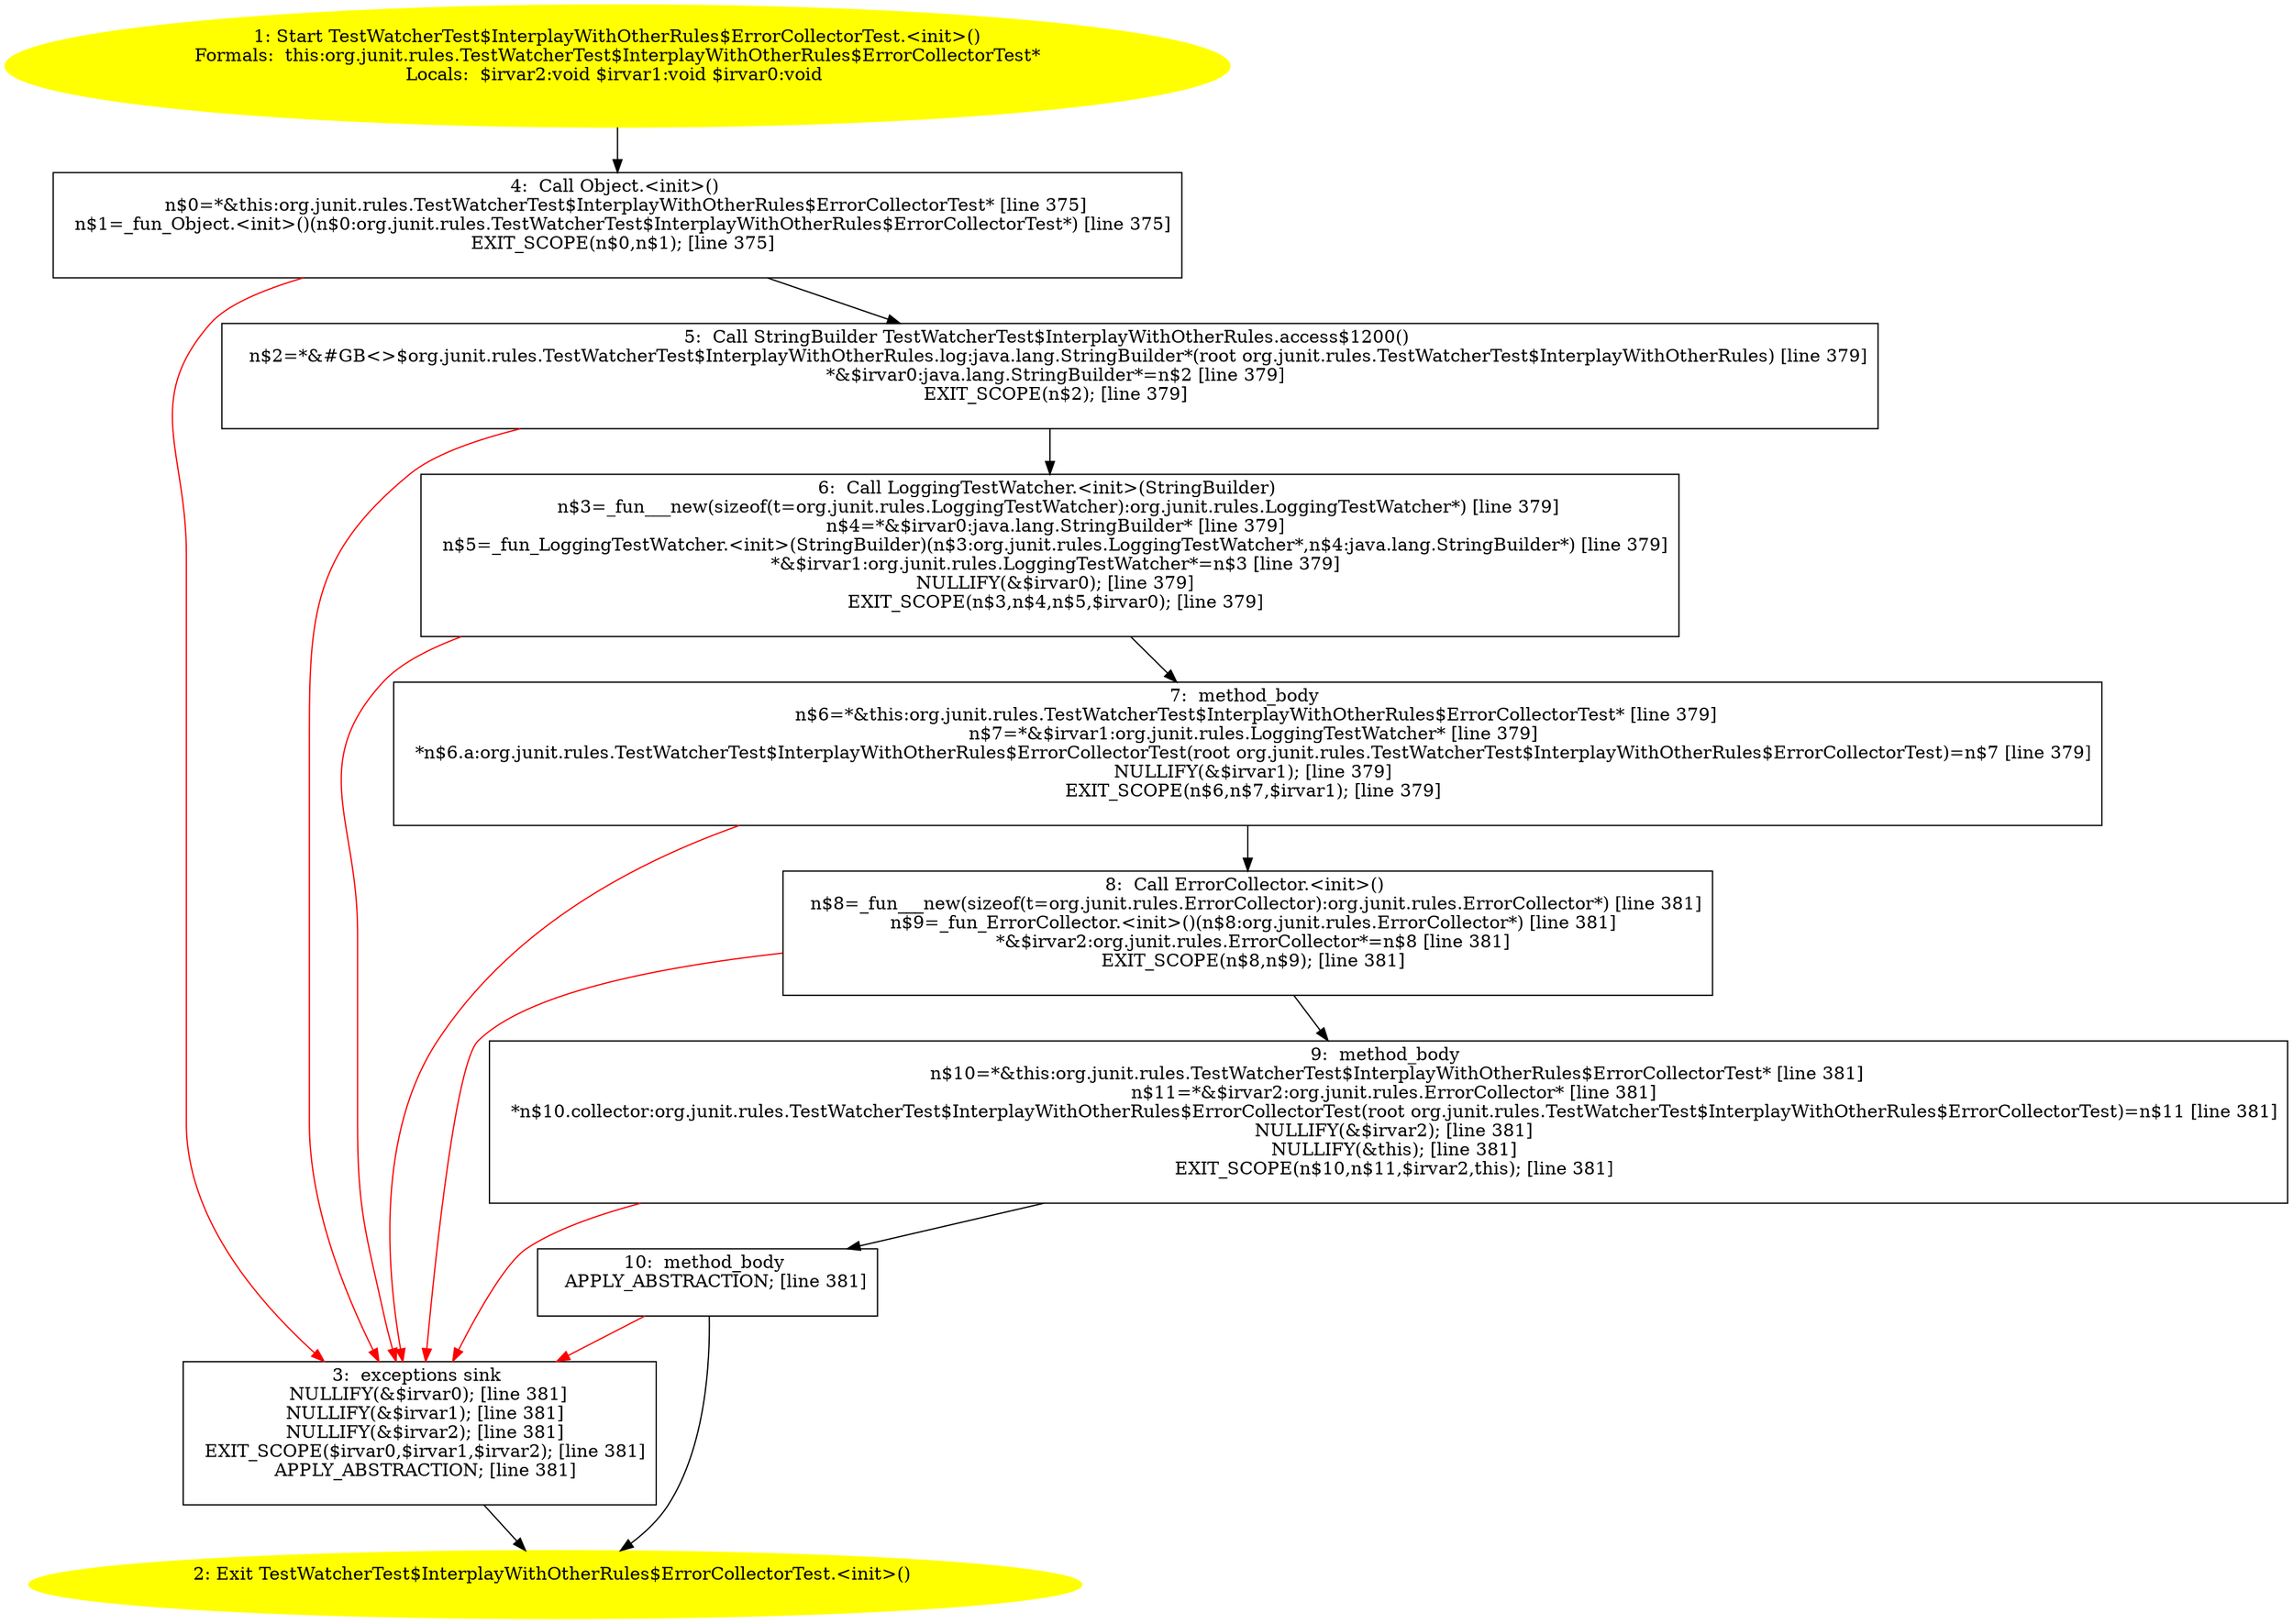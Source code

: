 /* @generated */
digraph cfg {
"org.junit.rules.TestWatcherTest$InterplayWithOtherRules$ErrorCollectorTest.<init>().8ce94c281c6c7e661872f15f5bcd3b03_1" [label="1: Start TestWatcherTest$InterplayWithOtherRules$ErrorCollectorTest.<init>()\nFormals:  this:org.junit.rules.TestWatcherTest$InterplayWithOtherRules$ErrorCollectorTest*\nLocals:  $irvar2:void $irvar1:void $irvar0:void \n  " color=yellow style=filled]
	

	 "org.junit.rules.TestWatcherTest$InterplayWithOtherRules$ErrorCollectorTest.<init>().8ce94c281c6c7e661872f15f5bcd3b03_1" -> "org.junit.rules.TestWatcherTest$InterplayWithOtherRules$ErrorCollectorTest.<init>().8ce94c281c6c7e661872f15f5bcd3b03_4" ;
"org.junit.rules.TestWatcherTest$InterplayWithOtherRules$ErrorCollectorTest.<init>().8ce94c281c6c7e661872f15f5bcd3b03_2" [label="2: Exit TestWatcherTest$InterplayWithOtherRules$ErrorCollectorTest.<init>() \n  " color=yellow style=filled]
	

"org.junit.rules.TestWatcherTest$InterplayWithOtherRules$ErrorCollectorTest.<init>().8ce94c281c6c7e661872f15f5bcd3b03_3" [label="3:  exceptions sink \n   NULLIFY(&$irvar0); [line 381]\n  NULLIFY(&$irvar1); [line 381]\n  NULLIFY(&$irvar2); [line 381]\n  EXIT_SCOPE($irvar0,$irvar1,$irvar2); [line 381]\n  APPLY_ABSTRACTION; [line 381]\n " shape="box"]
	

	 "org.junit.rules.TestWatcherTest$InterplayWithOtherRules$ErrorCollectorTest.<init>().8ce94c281c6c7e661872f15f5bcd3b03_3" -> "org.junit.rules.TestWatcherTest$InterplayWithOtherRules$ErrorCollectorTest.<init>().8ce94c281c6c7e661872f15f5bcd3b03_2" ;
"org.junit.rules.TestWatcherTest$InterplayWithOtherRules$ErrorCollectorTest.<init>().8ce94c281c6c7e661872f15f5bcd3b03_4" [label="4:  Call Object.<init>() \n   n$0=*&this:org.junit.rules.TestWatcherTest$InterplayWithOtherRules$ErrorCollectorTest* [line 375]\n  n$1=_fun_Object.<init>()(n$0:org.junit.rules.TestWatcherTest$InterplayWithOtherRules$ErrorCollectorTest*) [line 375]\n  EXIT_SCOPE(n$0,n$1); [line 375]\n " shape="box"]
	

	 "org.junit.rules.TestWatcherTest$InterplayWithOtherRules$ErrorCollectorTest.<init>().8ce94c281c6c7e661872f15f5bcd3b03_4" -> "org.junit.rules.TestWatcherTest$InterplayWithOtherRules$ErrorCollectorTest.<init>().8ce94c281c6c7e661872f15f5bcd3b03_5" ;
	 "org.junit.rules.TestWatcherTest$InterplayWithOtherRules$ErrorCollectorTest.<init>().8ce94c281c6c7e661872f15f5bcd3b03_4" -> "org.junit.rules.TestWatcherTest$InterplayWithOtherRules$ErrorCollectorTest.<init>().8ce94c281c6c7e661872f15f5bcd3b03_3" [color="red" ];
"org.junit.rules.TestWatcherTest$InterplayWithOtherRules$ErrorCollectorTest.<init>().8ce94c281c6c7e661872f15f5bcd3b03_5" [label="5:  Call StringBuilder TestWatcherTest$InterplayWithOtherRules.access$1200() \n   n$2=*&#GB<>$org.junit.rules.TestWatcherTest$InterplayWithOtherRules.log:java.lang.StringBuilder*(root org.junit.rules.TestWatcherTest$InterplayWithOtherRules) [line 379]\n  *&$irvar0:java.lang.StringBuilder*=n$2 [line 379]\n  EXIT_SCOPE(n$2); [line 379]\n " shape="box"]
	

	 "org.junit.rules.TestWatcherTest$InterplayWithOtherRules$ErrorCollectorTest.<init>().8ce94c281c6c7e661872f15f5bcd3b03_5" -> "org.junit.rules.TestWatcherTest$InterplayWithOtherRules$ErrorCollectorTest.<init>().8ce94c281c6c7e661872f15f5bcd3b03_6" ;
	 "org.junit.rules.TestWatcherTest$InterplayWithOtherRules$ErrorCollectorTest.<init>().8ce94c281c6c7e661872f15f5bcd3b03_5" -> "org.junit.rules.TestWatcherTest$InterplayWithOtherRules$ErrorCollectorTest.<init>().8ce94c281c6c7e661872f15f5bcd3b03_3" [color="red" ];
"org.junit.rules.TestWatcherTest$InterplayWithOtherRules$ErrorCollectorTest.<init>().8ce94c281c6c7e661872f15f5bcd3b03_6" [label="6:  Call LoggingTestWatcher.<init>(StringBuilder) \n   n$3=_fun___new(sizeof(t=org.junit.rules.LoggingTestWatcher):org.junit.rules.LoggingTestWatcher*) [line 379]\n  n$4=*&$irvar0:java.lang.StringBuilder* [line 379]\n  n$5=_fun_LoggingTestWatcher.<init>(StringBuilder)(n$3:org.junit.rules.LoggingTestWatcher*,n$4:java.lang.StringBuilder*) [line 379]\n  *&$irvar1:org.junit.rules.LoggingTestWatcher*=n$3 [line 379]\n  NULLIFY(&$irvar0); [line 379]\n  EXIT_SCOPE(n$3,n$4,n$5,$irvar0); [line 379]\n " shape="box"]
	

	 "org.junit.rules.TestWatcherTest$InterplayWithOtherRules$ErrorCollectorTest.<init>().8ce94c281c6c7e661872f15f5bcd3b03_6" -> "org.junit.rules.TestWatcherTest$InterplayWithOtherRules$ErrorCollectorTest.<init>().8ce94c281c6c7e661872f15f5bcd3b03_7" ;
	 "org.junit.rules.TestWatcherTest$InterplayWithOtherRules$ErrorCollectorTest.<init>().8ce94c281c6c7e661872f15f5bcd3b03_6" -> "org.junit.rules.TestWatcherTest$InterplayWithOtherRules$ErrorCollectorTest.<init>().8ce94c281c6c7e661872f15f5bcd3b03_3" [color="red" ];
"org.junit.rules.TestWatcherTest$InterplayWithOtherRules$ErrorCollectorTest.<init>().8ce94c281c6c7e661872f15f5bcd3b03_7" [label="7:  method_body \n   n$6=*&this:org.junit.rules.TestWatcherTest$InterplayWithOtherRules$ErrorCollectorTest* [line 379]\n  n$7=*&$irvar1:org.junit.rules.LoggingTestWatcher* [line 379]\n  *n$6.a:org.junit.rules.TestWatcherTest$InterplayWithOtherRules$ErrorCollectorTest(root org.junit.rules.TestWatcherTest$InterplayWithOtherRules$ErrorCollectorTest)=n$7 [line 379]\n  NULLIFY(&$irvar1); [line 379]\n  EXIT_SCOPE(n$6,n$7,$irvar1); [line 379]\n " shape="box"]
	

	 "org.junit.rules.TestWatcherTest$InterplayWithOtherRules$ErrorCollectorTest.<init>().8ce94c281c6c7e661872f15f5bcd3b03_7" -> "org.junit.rules.TestWatcherTest$InterplayWithOtherRules$ErrorCollectorTest.<init>().8ce94c281c6c7e661872f15f5bcd3b03_8" ;
	 "org.junit.rules.TestWatcherTest$InterplayWithOtherRules$ErrorCollectorTest.<init>().8ce94c281c6c7e661872f15f5bcd3b03_7" -> "org.junit.rules.TestWatcherTest$InterplayWithOtherRules$ErrorCollectorTest.<init>().8ce94c281c6c7e661872f15f5bcd3b03_3" [color="red" ];
"org.junit.rules.TestWatcherTest$InterplayWithOtherRules$ErrorCollectorTest.<init>().8ce94c281c6c7e661872f15f5bcd3b03_8" [label="8:  Call ErrorCollector.<init>() \n   n$8=_fun___new(sizeof(t=org.junit.rules.ErrorCollector):org.junit.rules.ErrorCollector*) [line 381]\n  n$9=_fun_ErrorCollector.<init>()(n$8:org.junit.rules.ErrorCollector*) [line 381]\n  *&$irvar2:org.junit.rules.ErrorCollector*=n$8 [line 381]\n  EXIT_SCOPE(n$8,n$9); [line 381]\n " shape="box"]
	

	 "org.junit.rules.TestWatcherTest$InterplayWithOtherRules$ErrorCollectorTest.<init>().8ce94c281c6c7e661872f15f5bcd3b03_8" -> "org.junit.rules.TestWatcherTest$InterplayWithOtherRules$ErrorCollectorTest.<init>().8ce94c281c6c7e661872f15f5bcd3b03_9" ;
	 "org.junit.rules.TestWatcherTest$InterplayWithOtherRules$ErrorCollectorTest.<init>().8ce94c281c6c7e661872f15f5bcd3b03_8" -> "org.junit.rules.TestWatcherTest$InterplayWithOtherRules$ErrorCollectorTest.<init>().8ce94c281c6c7e661872f15f5bcd3b03_3" [color="red" ];
"org.junit.rules.TestWatcherTest$InterplayWithOtherRules$ErrorCollectorTest.<init>().8ce94c281c6c7e661872f15f5bcd3b03_9" [label="9:  method_body \n   n$10=*&this:org.junit.rules.TestWatcherTest$InterplayWithOtherRules$ErrorCollectorTest* [line 381]\n  n$11=*&$irvar2:org.junit.rules.ErrorCollector* [line 381]\n  *n$10.collector:org.junit.rules.TestWatcherTest$InterplayWithOtherRules$ErrorCollectorTest(root org.junit.rules.TestWatcherTest$InterplayWithOtherRules$ErrorCollectorTest)=n$11 [line 381]\n  NULLIFY(&$irvar2); [line 381]\n  NULLIFY(&this); [line 381]\n  EXIT_SCOPE(n$10,n$11,$irvar2,this); [line 381]\n " shape="box"]
	

	 "org.junit.rules.TestWatcherTest$InterplayWithOtherRules$ErrorCollectorTest.<init>().8ce94c281c6c7e661872f15f5bcd3b03_9" -> "org.junit.rules.TestWatcherTest$InterplayWithOtherRules$ErrorCollectorTest.<init>().8ce94c281c6c7e661872f15f5bcd3b03_10" ;
	 "org.junit.rules.TestWatcherTest$InterplayWithOtherRules$ErrorCollectorTest.<init>().8ce94c281c6c7e661872f15f5bcd3b03_9" -> "org.junit.rules.TestWatcherTest$InterplayWithOtherRules$ErrorCollectorTest.<init>().8ce94c281c6c7e661872f15f5bcd3b03_3" [color="red" ];
"org.junit.rules.TestWatcherTest$InterplayWithOtherRules$ErrorCollectorTest.<init>().8ce94c281c6c7e661872f15f5bcd3b03_10" [label="10:  method_body \n   APPLY_ABSTRACTION; [line 381]\n " shape="box"]
	

	 "org.junit.rules.TestWatcherTest$InterplayWithOtherRules$ErrorCollectorTest.<init>().8ce94c281c6c7e661872f15f5bcd3b03_10" -> "org.junit.rules.TestWatcherTest$InterplayWithOtherRules$ErrorCollectorTest.<init>().8ce94c281c6c7e661872f15f5bcd3b03_2" ;
	 "org.junit.rules.TestWatcherTest$InterplayWithOtherRules$ErrorCollectorTest.<init>().8ce94c281c6c7e661872f15f5bcd3b03_10" -> "org.junit.rules.TestWatcherTest$InterplayWithOtherRules$ErrorCollectorTest.<init>().8ce94c281c6c7e661872f15f5bcd3b03_3" [color="red" ];
}
